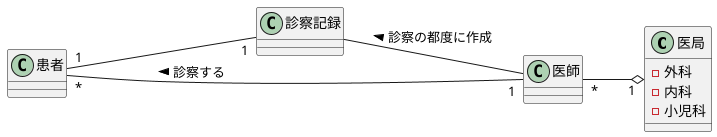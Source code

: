 @startuml 3-2
left to right direction
class 医局{
    - 外科
    - 内科
    - 小児科
}
class 患者{
}
class 医師{
}
class 診察記録 {
}
医師 "*" --o "1" 医局
医師 "1" --up- "*" 患者:診察する >
患者 "1" --down- "1" 診察記録
医師 -up- 診察記録:診察の都度に作成 >
@enduml